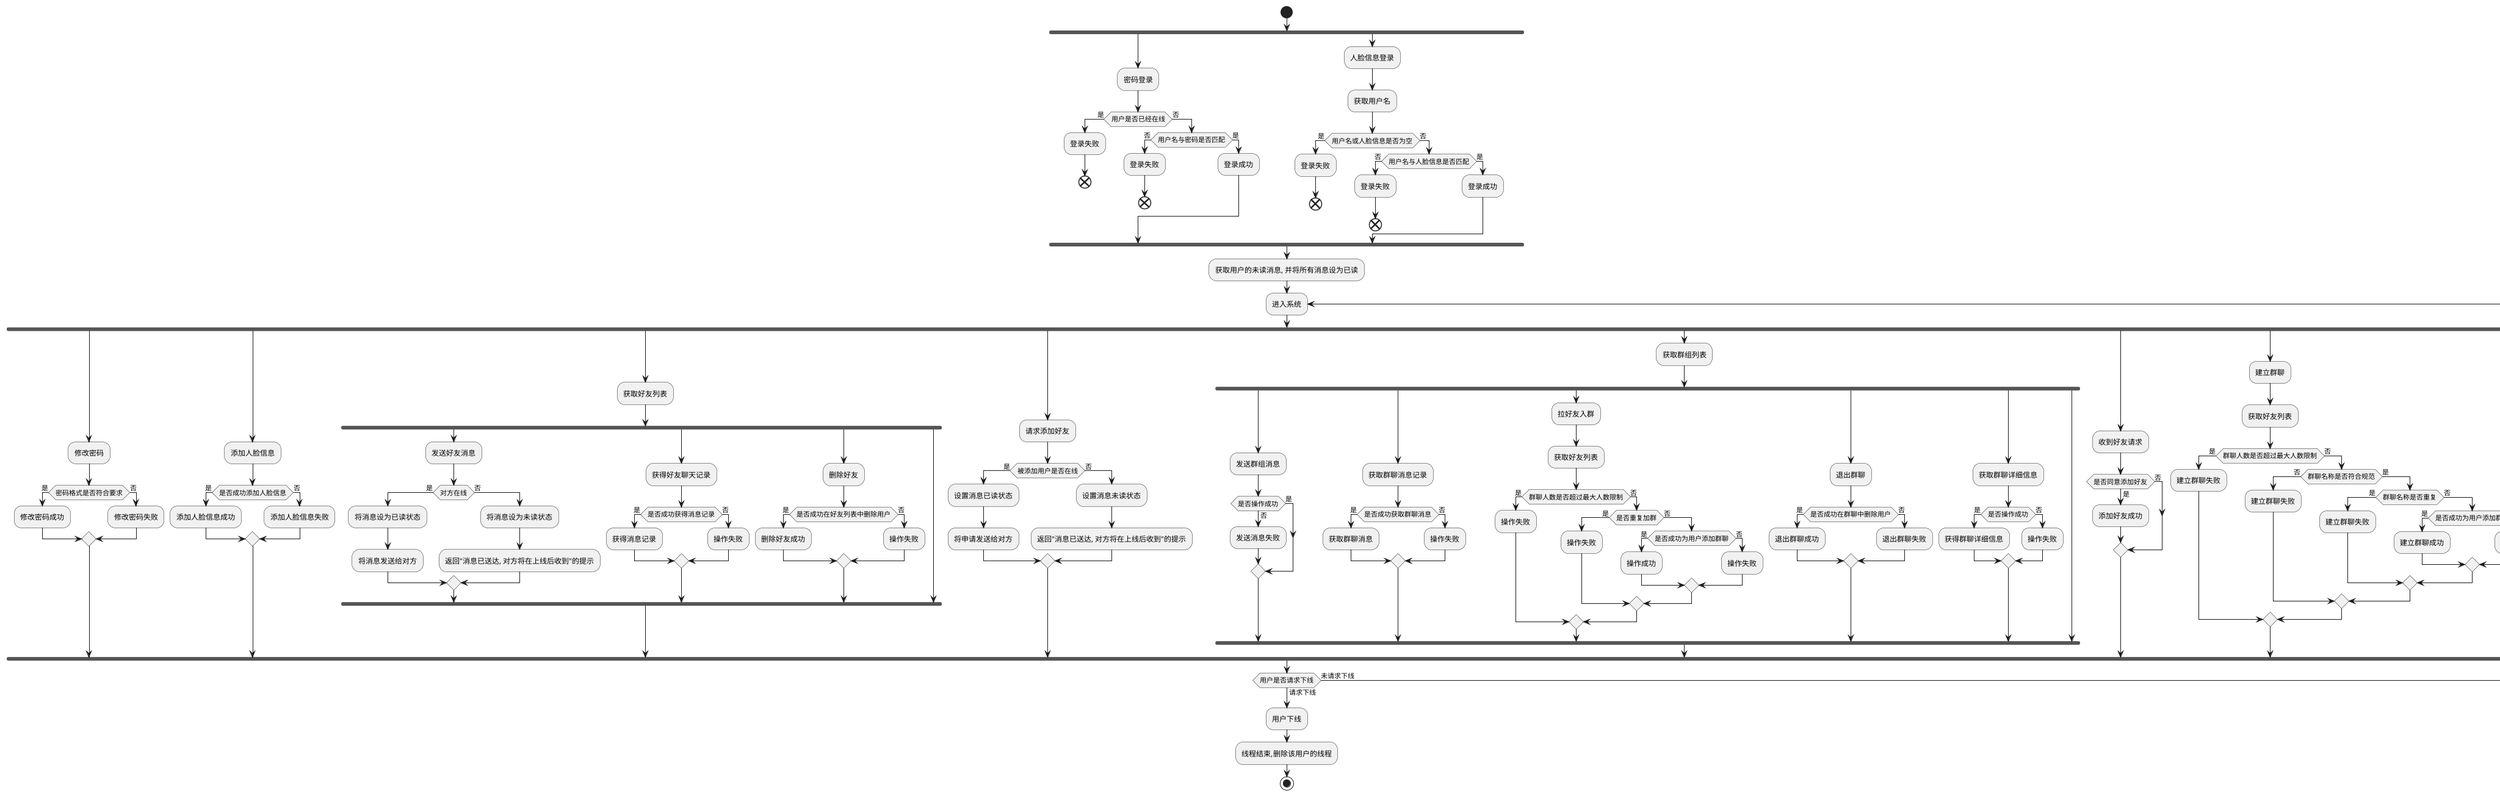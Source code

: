 @startuml
start

fork

  :密码登录;
  if(用户是否已经在线)then(是)
      :登录失败;
      end
      else(否)
      if(用户名与密码是否匹配)then(否)
      :登录失败;
      end
      else(是)
      :登录成功;
      endif
  endif

fork again

  :人脸信息登录;
  :获取用户名;
  if(用户名或人脸信息是否为空)then(是)
      :登录失败;
      end
  else(否)
      if(用户名与人脸信息是否匹配)then(否)
      :登录失败;
      end
      else(是)
      :登录成功;
      endif
  endif

end fork

:获取用户的未读消息, 并将所有消息设为已读;

repeat:进入系统

fork

    :修改密码;
    if(密码格式是否符合要求)then(是)
        :修改密码成功;
        else(否)
        :修改密码失败;
    endif

fork again

    :添加人脸信息;
    if(是否成功添加人脸信息)then(是)
        :添加人脸信息成功;
    else(否)
        :添加人脸信息失败;
    endif

fork again

    :获取好友列表;

    fork

        :发送好友消息;
        if(对方在线) then (是)
            :将消息设为已读状态;
            :将消息发送给对方;
        else(否)
            :将消息设为未读状态;
            :返回"消息已送达, 对方将在上线后收到"的提示;
        endif

    fork again

        :获得好友聊天记录;
        if(是否成功获得消息记录) then (是)
            :获得消息记录;
        else(否)
            :操作失败;
        endif

    fork again

        :删除好友;
        if (是否成功在好友列表中删除用户) then (是)
            :删除好友成功;
        else (否)
            :操作失败;
        endif

    fork again

    end fork

fork again

    :请求添加好友;
    if(被添加用户是否在线)then(是)
        :设置消息已读状态;
        :将申请发送给对方;
    else(否)
        :设置消息未读状态;
        :返回"消息已送达, 对方将在上线后收到"的提示;
    endif

fork again

    :获取群组列表;

    fork

        :发送群组消息;
        if(是否操作成功) then (是)
        else(否)
        	:发送消息失败;
        endif

    fork again

        :获取群聊消息记录;
        if(是否成功获取群聊消息)then(是)
            :获取群聊消息;
        else(否)
            :操作失败;
        endif

    fork again

        :拉好友入群;
        :获取好友列表;
        if(群聊人数是否超过最大人数限制)then(是)
            :操作失败;
        else(否)
            if(是否重复加群)then(是)
            :操作失败;
            else(否)
                if(是否成功为用户添加群聊) then (是)
                :操作成功;
                else(否)
                :操作失败;
                endif
            endif
        endif

    fork again

        :退出群聊;
        if(是否成功在群聊中删除用户)then(是)
            :退出群聊成功;
        else(否)
            :退出群聊失败;
        endif

    fork again

        :获取群聊详细信息;
        if(是否操作成功)then(是)
            :获得群聊详细信息;
        else(否)
            :操作失败;
        endif

    fork again

    end fork

    fork again

        :收到好友请求;
        if (是否同意添加好友) then (是)
            :添加好友成功;
        else (否)
        endif

    fork again

        :建立群聊;
        :获取好友列表;
        if(群聊人数是否超过最大人数限制)then(是)
            :建立群聊失败;
        else(否)
            if(群聊名称是否符合规范)then(否)
            :建立群聊失败;
            else(是)
                if(群聊名称是否重复)then(是)
                :建立群聊失败;
                else(否)
                    if(是否成功为用户添加群聊) then (是)
                    :建立群聊成功;
                    else(否)
                    :建立群聊失败;
                    endif
                endif
            endif
        endif

    fork again

end fork

repeat while (用户是否请求下线) is (未请求下线) not (请求下线)

:用户下线;
:线程结束,删除该用户的线程;

stop
@enduml